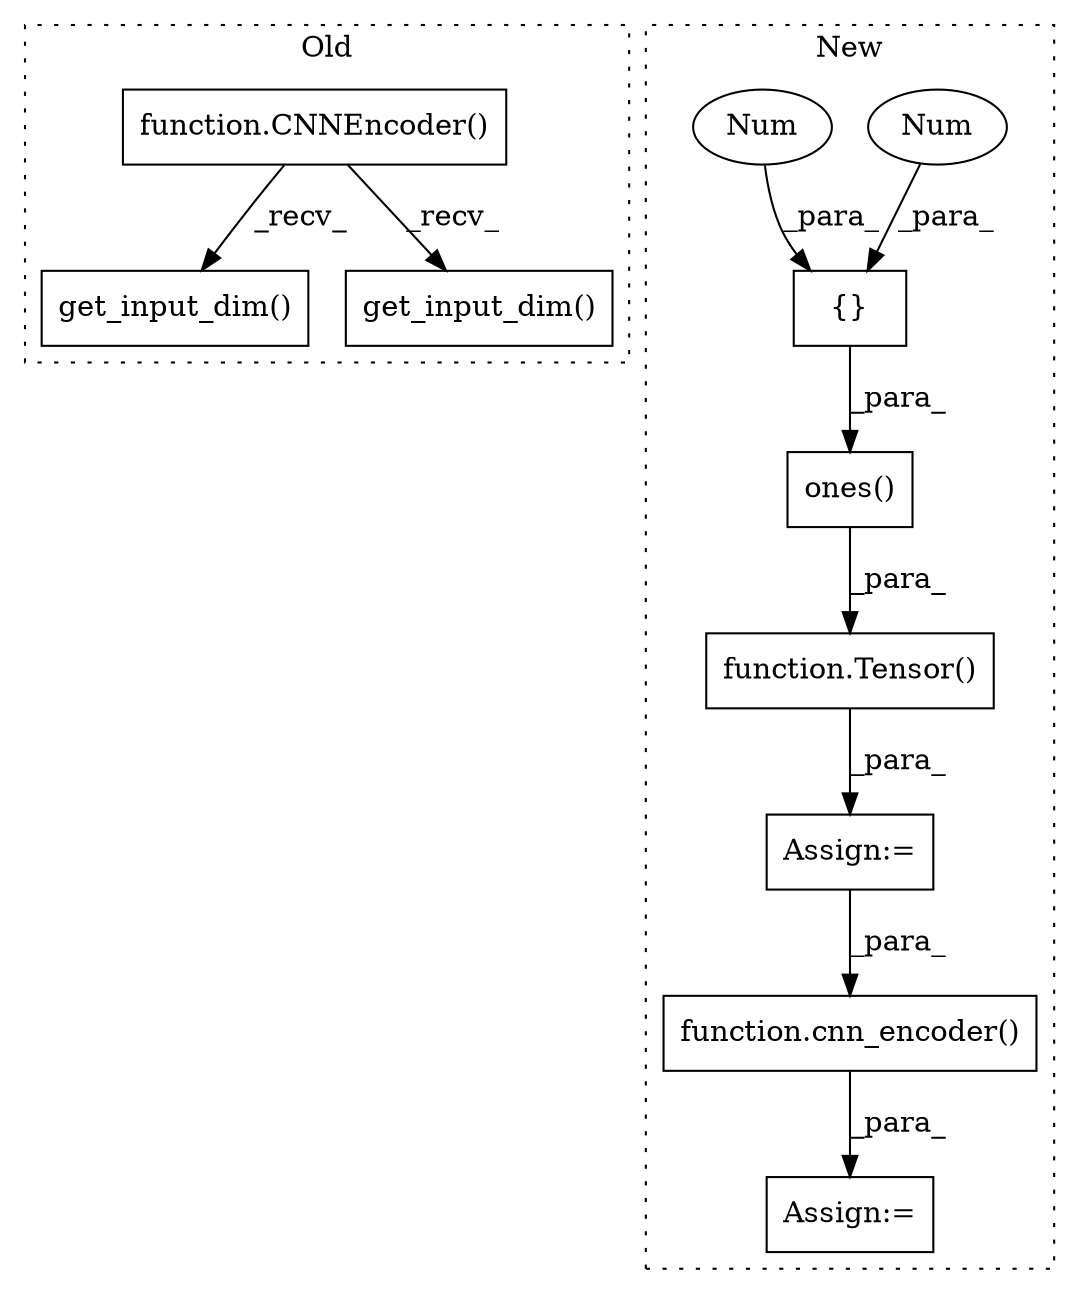 digraph G {
subgraph cluster0 {
1 [label="get_input_dim()" a="75" s="5815" l="27" shape="box"];
4 [label="function.CNNEncoder()" a="75" s="5729" l="64" shape="box"];
5 [label="get_input_dim()" a="75" s="5864" l="27" shape="box"];
label = "Old";
style="dotted";
}
subgraph cluster1 {
2 [label="function.Tensor()" a="75" s="8457,8497" l="7,1" shape="box"];
3 [label="{}" a="59" s="8472,8478" l="1,0" shape="box"];
6 [label="ones()" a="75" s="8464,8479" l="8,1" shape="box"];
7 [label="function.cnn_encoder()" a="75" s="8519,8541" l="12,1" shape="box"];
8 [label="Num" a="76" s="8473" l="1" shape="ellipse"];
9 [label="Num" a="76" s="8476" l="2" shape="ellipse"];
10 [label="Assign:=" a="68" s="8454" l="3" shape="box"];
11 [label="Assign:=" a="68" s="8516" l="3" shape="box"];
label = "New";
style="dotted";
}
2 -> 10 [label="_para_"];
3 -> 6 [label="_para_"];
4 -> 1 [label="_recv_"];
4 -> 5 [label="_recv_"];
6 -> 2 [label="_para_"];
7 -> 11 [label="_para_"];
8 -> 3 [label="_para_"];
9 -> 3 [label="_para_"];
10 -> 7 [label="_para_"];
}